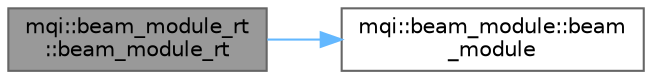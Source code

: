 digraph "mqi::beam_module_rt::beam_module_rt"
{
 // LATEX_PDF_SIZE
  bgcolor="transparent";
  edge [fontname=Helvetica,fontsize=10,labelfontname=Helvetica,labelfontsize=10];
  node [fontname=Helvetica,fontsize=10,shape=box,height=0.2,width=0.4];
  rankdir="LR";
  Node1 [id="Node000001",label="mqi::beam_module_rt\l::beam_module_rt",height=0.2,width=0.4,color="gray40", fillcolor="grey60", style="filled", fontcolor="black",tooltip="Constructs a beam module for conventional radiotherapy."];
  Node1 -> Node2 [id="edge1_Node000001_Node000002",color="steelblue1",style="solid",tooltip=" "];
  Node2 [id="Node000002",label="mqi::beam_module::beam\l_module",height=0.2,width=0.4,color="grey40", fillcolor="white", style="filled",URL="$classmqi_1_1beam__module.html#ae50d4cdf2f7012ca3059cfdef3e30fee",tooltip="Constructs a new beam_module object."];
}
